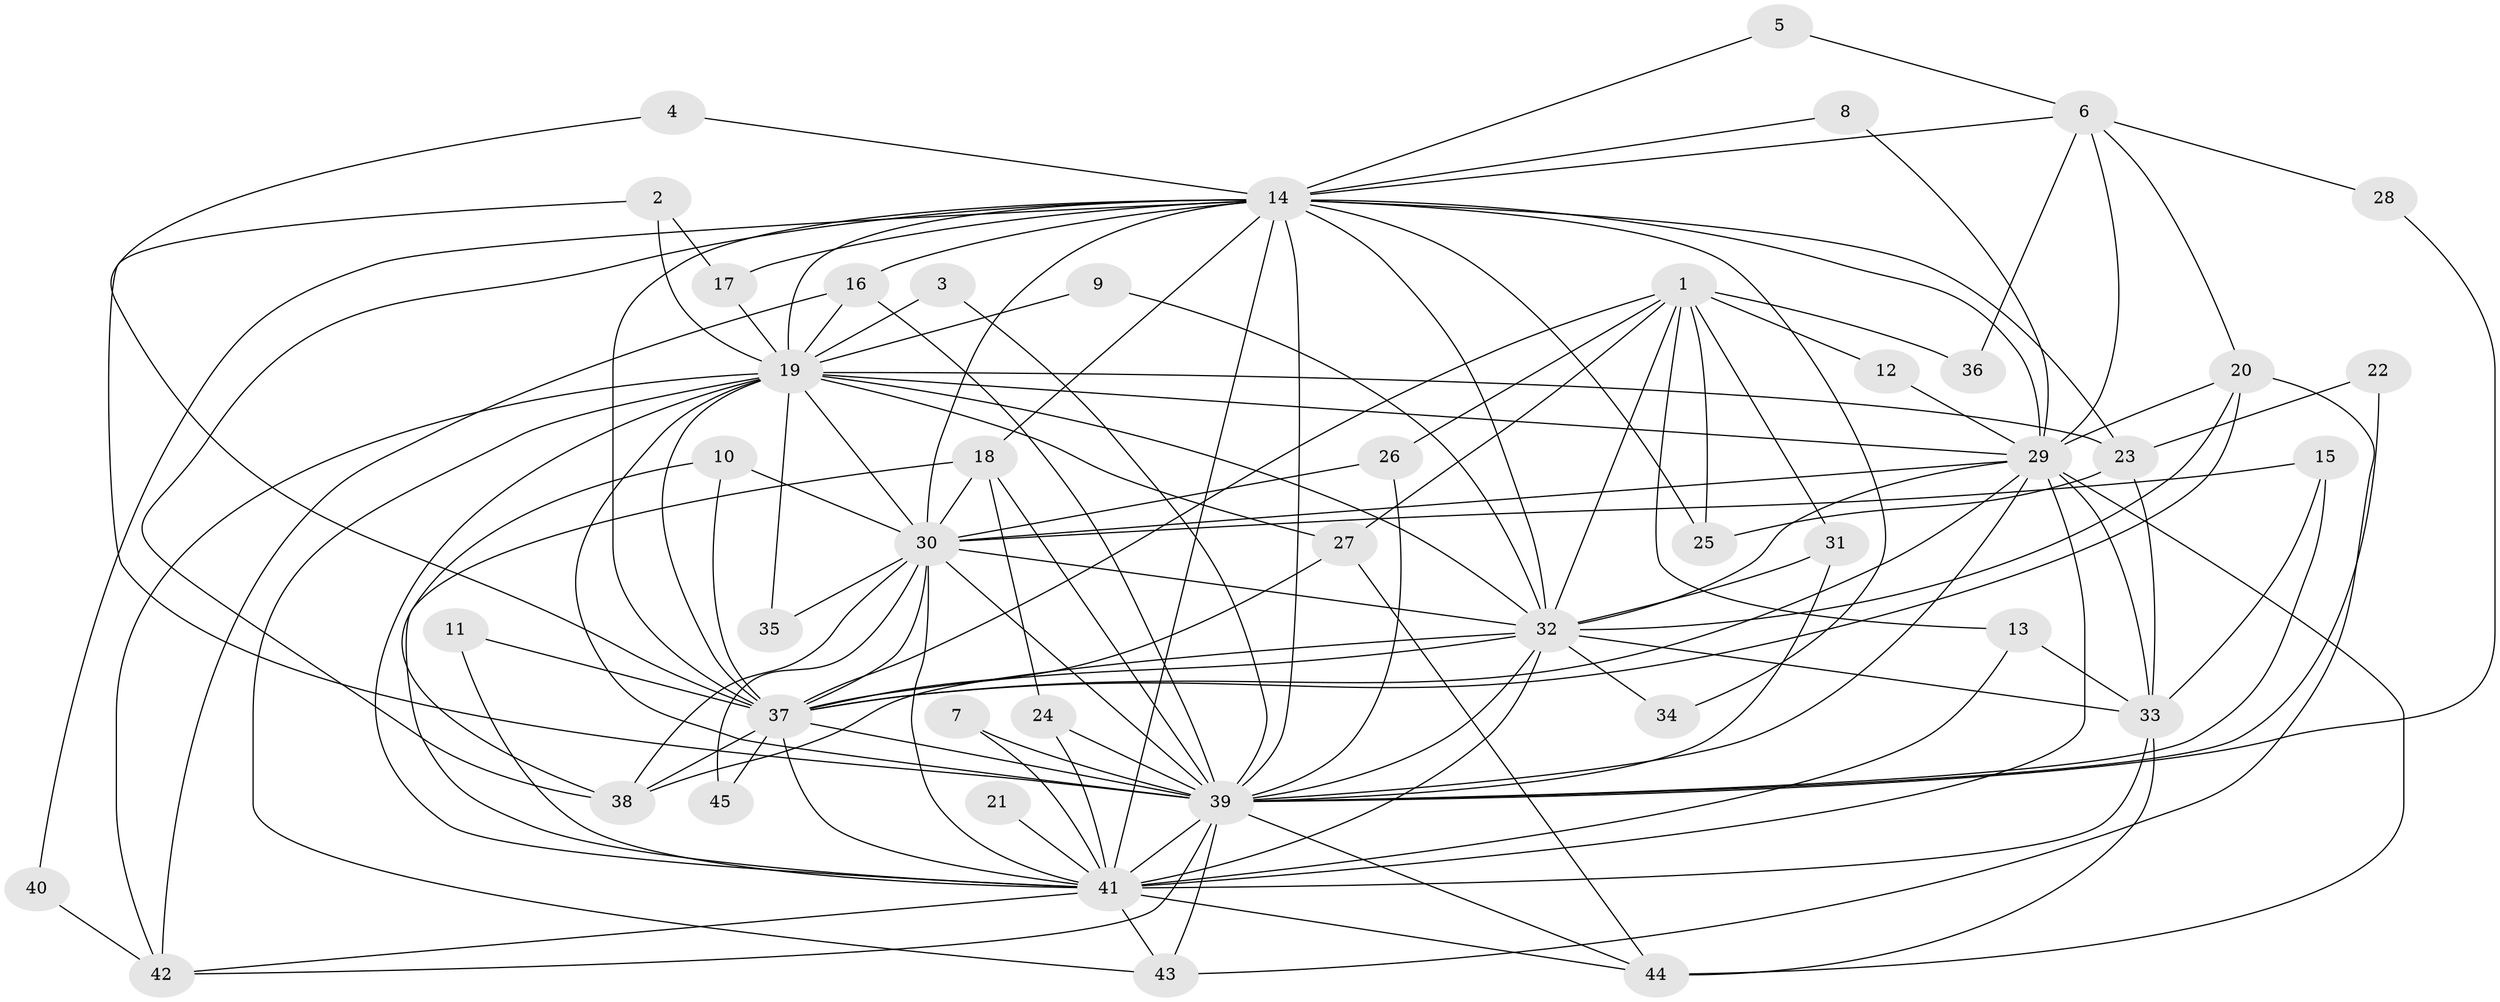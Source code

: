 // original degree distribution, {18: 0.03333333333333333, 22: 0.011111111111111112, 16: 0.011111111111111112, 20: 0.011111111111111112, 19: 0.022222222222222223, 23: 0.011111111111111112, 12: 0.011111111111111112, 6: 0.022222222222222223, 9: 0.011111111111111112, 5: 0.022222222222222223, 7: 0.011111111111111112, 3: 0.18888888888888888, 4: 0.12222222222222222, 2: 0.5111111111111111}
// Generated by graph-tools (version 1.1) at 2025/49/03/09/25 03:49:29]
// undirected, 45 vertices, 126 edges
graph export_dot {
graph [start="1"]
  node [color=gray90,style=filled];
  1;
  2;
  3;
  4;
  5;
  6;
  7;
  8;
  9;
  10;
  11;
  12;
  13;
  14;
  15;
  16;
  17;
  18;
  19;
  20;
  21;
  22;
  23;
  24;
  25;
  26;
  27;
  28;
  29;
  30;
  31;
  32;
  33;
  34;
  35;
  36;
  37;
  38;
  39;
  40;
  41;
  42;
  43;
  44;
  45;
  1 -- 12 [weight=1.0];
  1 -- 13 [weight=1.0];
  1 -- 25 [weight=1.0];
  1 -- 26 [weight=1.0];
  1 -- 27 [weight=1.0];
  1 -- 31 [weight=1.0];
  1 -- 32 [weight=1.0];
  1 -- 36 [weight=1.0];
  1 -- 37 [weight=1.0];
  2 -- 17 [weight=1.0];
  2 -- 19 [weight=1.0];
  2 -- 39 [weight=1.0];
  3 -- 19 [weight=1.0];
  3 -- 39 [weight=1.0];
  4 -- 14 [weight=1.0];
  4 -- 37 [weight=1.0];
  5 -- 6 [weight=1.0];
  5 -- 14 [weight=1.0];
  6 -- 14 [weight=1.0];
  6 -- 20 [weight=1.0];
  6 -- 28 [weight=1.0];
  6 -- 29 [weight=1.0];
  6 -- 36 [weight=1.0];
  7 -- 39 [weight=1.0];
  7 -- 41 [weight=1.0];
  8 -- 14 [weight=1.0];
  8 -- 29 [weight=1.0];
  9 -- 19 [weight=1.0];
  9 -- 32 [weight=1.0];
  10 -- 30 [weight=1.0];
  10 -- 37 [weight=1.0];
  10 -- 38 [weight=1.0];
  11 -- 37 [weight=1.0];
  11 -- 41 [weight=1.0];
  12 -- 29 [weight=1.0];
  13 -- 33 [weight=1.0];
  13 -- 41 [weight=1.0];
  14 -- 16 [weight=1.0];
  14 -- 17 [weight=1.0];
  14 -- 18 [weight=1.0];
  14 -- 19 [weight=3.0];
  14 -- 23 [weight=1.0];
  14 -- 25 [weight=1.0];
  14 -- 29 [weight=2.0];
  14 -- 30 [weight=3.0];
  14 -- 32 [weight=2.0];
  14 -- 34 [weight=1.0];
  14 -- 37 [weight=1.0];
  14 -- 38 [weight=1.0];
  14 -- 39 [weight=2.0];
  14 -- 40 [weight=1.0];
  14 -- 41 [weight=2.0];
  15 -- 30 [weight=1.0];
  15 -- 33 [weight=1.0];
  15 -- 39 [weight=1.0];
  16 -- 19 [weight=1.0];
  16 -- 39 [weight=1.0];
  16 -- 42 [weight=1.0];
  17 -- 19 [weight=1.0];
  18 -- 24 [weight=1.0];
  18 -- 30 [weight=1.0];
  18 -- 39 [weight=1.0];
  18 -- 41 [weight=1.0];
  19 -- 23 [weight=1.0];
  19 -- 27 [weight=1.0];
  19 -- 29 [weight=1.0];
  19 -- 30 [weight=2.0];
  19 -- 32 [weight=1.0];
  19 -- 35 [weight=1.0];
  19 -- 37 [weight=1.0];
  19 -- 39 [weight=2.0];
  19 -- 41 [weight=2.0];
  19 -- 42 [weight=1.0];
  19 -- 43 [weight=1.0];
  20 -- 29 [weight=1.0];
  20 -- 32 [weight=1.0];
  20 -- 37 [weight=1.0];
  20 -- 43 [weight=1.0];
  21 -- 41 [weight=2.0];
  22 -- 23 [weight=1.0];
  22 -- 39 [weight=1.0];
  23 -- 25 [weight=2.0];
  23 -- 33 [weight=1.0];
  24 -- 39 [weight=1.0];
  24 -- 41 [weight=1.0];
  26 -- 30 [weight=1.0];
  26 -- 39 [weight=1.0];
  27 -- 37 [weight=1.0];
  27 -- 44 [weight=1.0];
  28 -- 39 [weight=1.0];
  29 -- 30 [weight=1.0];
  29 -- 32 [weight=1.0];
  29 -- 33 [weight=1.0];
  29 -- 37 [weight=1.0];
  29 -- 39 [weight=2.0];
  29 -- 41 [weight=2.0];
  29 -- 44 [weight=1.0];
  30 -- 32 [weight=1.0];
  30 -- 35 [weight=1.0];
  30 -- 37 [weight=1.0];
  30 -- 38 [weight=1.0];
  30 -- 39 [weight=2.0];
  30 -- 41 [weight=2.0];
  30 -- 45 [weight=1.0];
  31 -- 32 [weight=1.0];
  31 -- 39 [weight=1.0];
  32 -- 33 [weight=2.0];
  32 -- 34 [weight=1.0];
  32 -- 37 [weight=2.0];
  32 -- 38 [weight=1.0];
  32 -- 39 [weight=2.0];
  32 -- 41 [weight=2.0];
  33 -- 41 [weight=1.0];
  33 -- 44 [weight=1.0];
  37 -- 38 [weight=1.0];
  37 -- 39 [weight=2.0];
  37 -- 41 [weight=2.0];
  37 -- 45 [weight=1.0];
  39 -- 41 [weight=4.0];
  39 -- 42 [weight=1.0];
  39 -- 43 [weight=1.0];
  39 -- 44 [weight=1.0];
  40 -- 42 [weight=1.0];
  41 -- 42 [weight=1.0];
  41 -- 43 [weight=1.0];
  41 -- 44 [weight=1.0];
}
